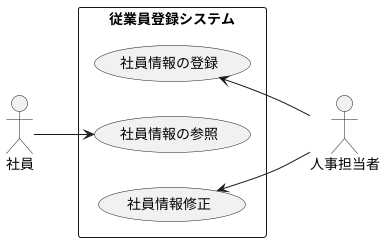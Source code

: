 @startuml ユースケース図
left to right direction
actor 社員
actor 人事担当者
rectangle 従業員登録システム {
    usecase 社員情報の登録
    usecase 社員情報の参照
    usecase 社員情報修正
}
社員 --> 社員情報の参照
社員情報の登録 <-- 人事担当者
社員情報修正 <-- 人事担当者
@enduml